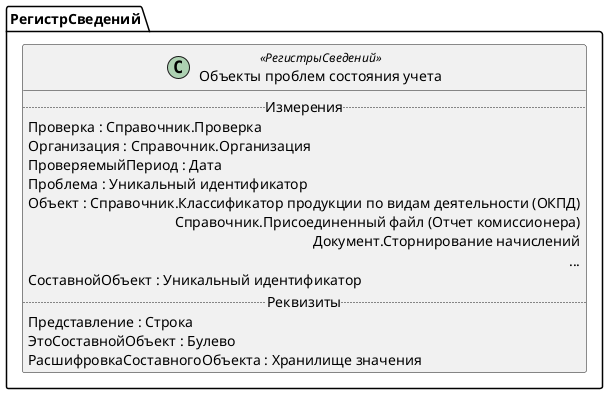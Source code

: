 ﻿@startuml ОбъектыПроблемСостоянияСистемы
'!include templates.wsd
'..\include templates.wsd
class РегистрСведений.ОбъектыПроблемСостоянияСистемы as "Объекты проблем состояния учета" <<РегистрыСведений>>
{
..Измерения..
Проверка : Справочник.Проверка
Организация : Справочник.Организация
ПроверяемыйПериод : Дата
Проблема : Уникальный идентификатор
Объект : Справочник.Классификатор продукции по видам деятельности (ОКПД)\rСправочник.Присоединенный файл (Отчет комиссионера)\rДокумент.Сторнирование начислений\r...
СоставнойОбъект : Уникальный идентификатор
..Реквизиты..
Представление : Строка
ЭтоСоставнойОбъект : Булево
РасшифровкаСоставногоОбъекта : Хранилище значения
}
@enduml
